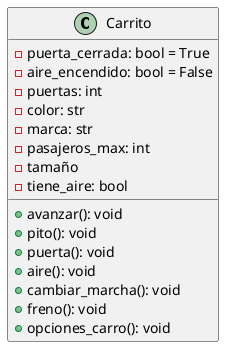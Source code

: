 @startuml
class Carrito {
    -puerta_cerrada: bool = True
    -aire_encendido: bool = False
    -puertas: int
    -color: str
    -marca: str
    -pasajeros_max: int
    -tamaño
    -tiene_aire: bool
    +avanzar(): void
    +pito(): void
    +puerta(): void
    +aire(): void
    +cambiar_marcha(): void
    +freno(): void
    +opciones_carro(): void
}
@enduml